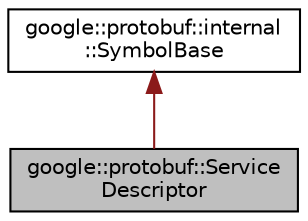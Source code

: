 digraph "google::protobuf::ServiceDescriptor"
{
 // LATEX_PDF_SIZE
  edge [fontname="Helvetica",fontsize="10",labelfontname="Helvetica",labelfontsize="10"];
  node [fontname="Helvetica",fontsize="10",shape=record];
  Node1 [label="google::protobuf::Service\lDescriptor",height=0.2,width=0.4,color="black", fillcolor="grey75", style="filled", fontcolor="black",tooltip=" "];
  Node2 -> Node1 [dir="back",color="firebrick4",fontsize="10",style="solid",fontname="Helvetica"];
  Node2 [label="google::protobuf::internal\l::SymbolBase",height=0.2,width=0.4,color="black", fillcolor="white", style="filled",URL="$classgoogle_1_1protobuf_1_1internal_1_1SymbolBase.html",tooltip=" "];
}
